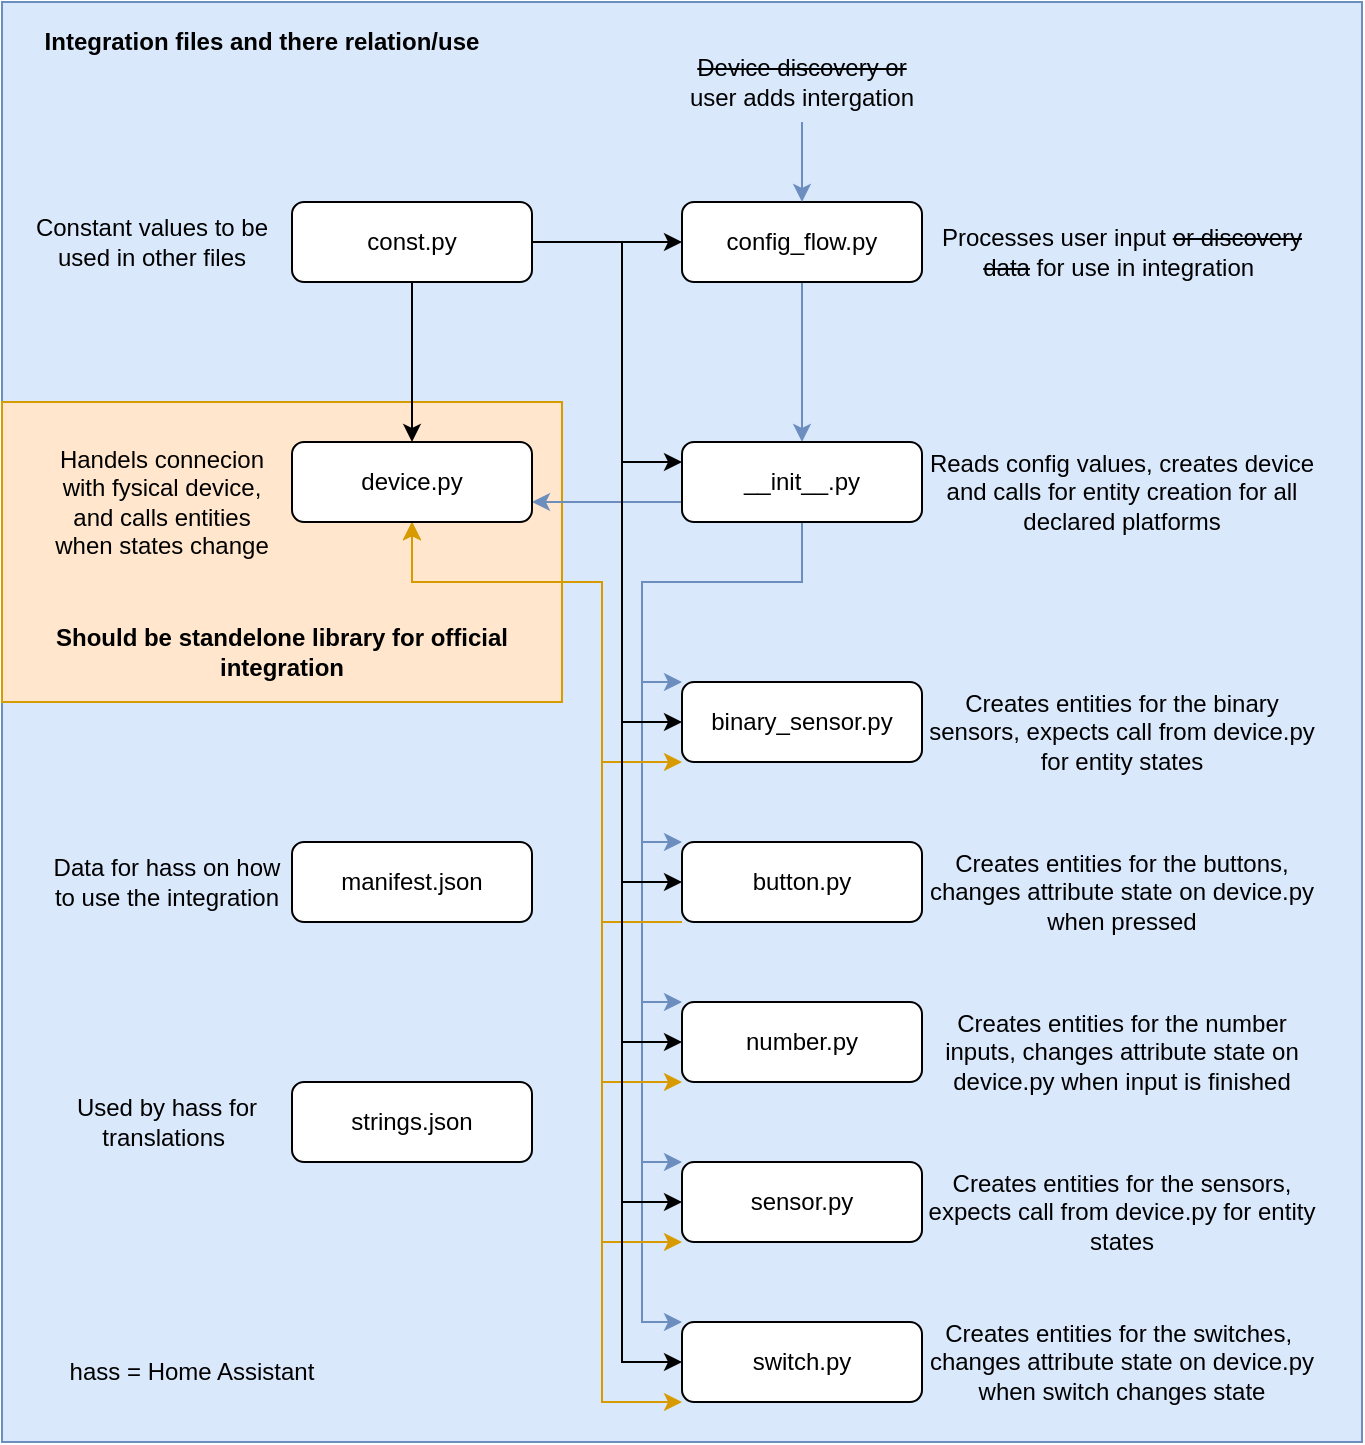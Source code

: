 <mxfile version="20.3.0" type="device"><diagram id="tIL1SpV5ly2wLXct-wZl" name="file_structure"><mxGraphModel dx="1422" dy="865" grid="1" gridSize="10" guides="1" tooltips="1" connect="1" arrows="1" fold="1" page="1" pageScale="1" pageWidth="827" pageHeight="1169" math="0" shadow="0"><root><mxCell id="0"/><mxCell id="1" parent="0"/><mxCell id="P0LSZzmEeTNDe6SZqSla-65" value="" style="rounded=0;whiteSpace=wrap;html=1;" parent="1" vertex="1"><mxGeometry x="380" y="360" width="380" height="400" as="geometry"/></mxCell><mxCell id="P0LSZzmEeTNDe6SZqSla-2" value="" style="rounded=0;whiteSpace=wrap;html=1;fillColor=#dae8fc;strokeColor=#6c8ebf;" parent="1" vertex="1"><mxGeometry x="80" y="40" width="680" height="720" as="geometry"/></mxCell><mxCell id="P0LSZzmEeTNDe6SZqSla-1" value="" style="rounded=0;whiteSpace=wrap;html=1;fillColor=#ffe6cc;strokeColor=#d79b00;" parent="1" vertex="1"><mxGeometry x="80" y="240" width="280" height="150" as="geometry"/></mxCell><mxCell id="P0LSZzmEeTNDe6SZqSla-4" style="edgeStyle=orthogonalEdgeStyle;rounded=0;orthogonalLoop=1;jettySize=auto;html=1;exitX=0.5;exitY=1;exitDx=0;exitDy=0;entryX=0.5;entryY=0;entryDx=0;entryDy=0;fillColor=#dae8fc;strokeColor=#6c8ebf;" parent="1" source="P0LSZzmEeTNDe6SZqSla-5" target="P0LSZzmEeTNDe6SZqSla-7" edge="1"><mxGeometry relative="1" as="geometry"/></mxCell><mxCell id="P0LSZzmEeTNDe6SZqSla-5" value="config_flow.py" style="rounded=1;whiteSpace=wrap;html=1;" parent="1" vertex="1"><mxGeometry x="420" y="140" width="120" height="40" as="geometry"/></mxCell><mxCell id="P0LSZzmEeTNDe6SZqSla-6" style="edgeStyle=orthogonalEdgeStyle;rounded=0;orthogonalLoop=1;jettySize=auto;html=1;exitX=0.5;exitY=1;exitDx=0;exitDy=0;fillColor=#dae8fc;strokeColor=#6c8ebf;entryX=0;entryY=0;entryDx=0;entryDy=0;" parent="1" source="P0LSZzmEeTNDe6SZqSla-7" target="P0LSZzmEeTNDe6SZqSla-8" edge="1"><mxGeometry relative="1" as="geometry"><mxPoint x="420" y="380" as="targetPoint"/><Array as="points"><mxPoint x="480" y="330"/><mxPoint x="400" y="330"/><mxPoint x="400" y="380"/><mxPoint x="420" y="380"/></Array></mxGeometry></mxCell><mxCell id="P0LSZzmEeTNDe6SZqSla-64" style="edgeStyle=orthogonalEdgeStyle;rounded=0;orthogonalLoop=1;jettySize=auto;html=1;exitX=0;exitY=0.75;exitDx=0;exitDy=0;entryX=1;entryY=0.75;entryDx=0;entryDy=0;fillColor=#dae8fc;strokeColor=#6c8ebf;" parent="1" source="P0LSZzmEeTNDe6SZqSla-7" target="P0LSZzmEeTNDe6SZqSla-10" edge="1"><mxGeometry relative="1" as="geometry"/></mxCell><mxCell id="P0LSZzmEeTNDe6SZqSla-70" style="edgeStyle=orthogonalEdgeStyle;rounded=0;orthogonalLoop=1;jettySize=auto;html=1;exitX=0.5;exitY=1;exitDx=0;exitDy=0;entryX=0;entryY=0;entryDx=0;entryDy=0;fillColor=#dae8fc;strokeColor=#6c8ebf;" parent="1" source="P0LSZzmEeTNDe6SZqSla-7" target="P0LSZzmEeTNDe6SZqSla-27" edge="1"><mxGeometry relative="1" as="geometry"><Array as="points"><mxPoint x="480" y="330"/><mxPoint x="400" y="330"/><mxPoint x="400" y="460"/></Array></mxGeometry></mxCell><mxCell id="P0LSZzmEeTNDe6SZqSla-71" style="edgeStyle=orthogonalEdgeStyle;rounded=0;orthogonalLoop=1;jettySize=auto;html=1;exitX=0.5;exitY=1;exitDx=0;exitDy=0;entryX=0;entryY=0;entryDx=0;entryDy=0;fillColor=#dae8fc;strokeColor=#6c8ebf;" parent="1" source="P0LSZzmEeTNDe6SZqSla-7" target="P0LSZzmEeTNDe6SZqSla-29" edge="1"><mxGeometry relative="1" as="geometry"><Array as="points"><mxPoint x="480" y="330"/><mxPoint x="400" y="330"/><mxPoint x="400" y="540"/></Array></mxGeometry></mxCell><mxCell id="P0LSZzmEeTNDe6SZqSla-72" style="edgeStyle=orthogonalEdgeStyle;rounded=0;orthogonalLoop=1;jettySize=auto;html=1;exitX=0.5;exitY=1;exitDx=0;exitDy=0;entryX=0;entryY=0;entryDx=0;entryDy=0;fillColor=#dae8fc;strokeColor=#6c8ebf;" parent="1" source="P0LSZzmEeTNDe6SZqSla-7" target="P0LSZzmEeTNDe6SZqSla-30" edge="1"><mxGeometry relative="1" as="geometry"><Array as="points"><mxPoint x="480" y="330"/><mxPoint x="400" y="330"/><mxPoint x="400" y="620"/></Array></mxGeometry></mxCell><mxCell id="P0LSZzmEeTNDe6SZqSla-73" style="edgeStyle=orthogonalEdgeStyle;rounded=0;orthogonalLoop=1;jettySize=auto;html=1;exitX=0.5;exitY=1;exitDx=0;exitDy=0;entryX=0;entryY=0;entryDx=0;entryDy=0;strokeColor=#6c8ebf;fillColor=#dae8fc;" parent="1" source="P0LSZzmEeTNDe6SZqSla-7" target="P0LSZzmEeTNDe6SZqSla-31" edge="1"><mxGeometry relative="1" as="geometry"><Array as="points"><mxPoint x="480" y="330"/><mxPoint x="400" y="330"/><mxPoint x="400" y="700"/></Array></mxGeometry></mxCell><mxCell id="P0LSZzmEeTNDe6SZqSla-7" value="__init__.py" style="rounded=1;whiteSpace=wrap;html=1;" parent="1" vertex="1"><mxGeometry x="420" y="260" width="120" height="40" as="geometry"/></mxCell><mxCell id="P0LSZzmEeTNDe6SZqSla-8" value="binary_sensor.py" style="rounded=1;whiteSpace=wrap;html=1;" parent="1" vertex="1"><mxGeometry x="420" y="380" width="120" height="40" as="geometry"/></mxCell><mxCell id="P0LSZzmEeTNDe6SZqSla-58" style="edgeStyle=orthogonalEdgeStyle;rounded=0;orthogonalLoop=1;jettySize=auto;html=1;exitX=0.5;exitY=1;exitDx=0;exitDy=0;entryX=0;entryY=1;entryDx=0;entryDy=0;fillColor=#ffe6cc;strokeColor=#d79b00;" parent="1" source="P0LSZzmEeTNDe6SZqSla-10" target="P0LSZzmEeTNDe6SZqSla-8" edge="1"><mxGeometry relative="1" as="geometry"><Array as="points"><mxPoint x="285" y="330"/><mxPoint x="380" y="330"/><mxPoint x="380" y="420"/></Array></mxGeometry></mxCell><mxCell id="P0LSZzmEeTNDe6SZqSla-59" style="edgeStyle=orthogonalEdgeStyle;rounded=0;orthogonalLoop=1;jettySize=auto;html=1;exitX=0.5;exitY=1;exitDx=0;exitDy=0;entryX=0;entryY=1;entryDx=0;entryDy=0;fillColor=#ffe6cc;strokeColor=#d79b00;startArrow=classic;startFill=1;endArrow=none;endFill=0;" parent="1" source="P0LSZzmEeTNDe6SZqSla-10" target="P0LSZzmEeTNDe6SZqSla-27" edge="1"><mxGeometry relative="1" as="geometry"><Array as="points"><mxPoint x="285" y="330"/><mxPoint x="380" y="330"/><mxPoint x="380" y="500"/></Array></mxGeometry></mxCell><mxCell id="P0LSZzmEeTNDe6SZqSla-60" style="edgeStyle=orthogonalEdgeStyle;rounded=0;orthogonalLoop=1;jettySize=auto;html=1;exitX=0.5;exitY=1;exitDx=0;exitDy=0;entryX=0;entryY=1;entryDx=0;entryDy=0;fillColor=#ffe6cc;strokeColor=#d79b00;startArrow=classic;startFill=1;endArrow=classic;endFill=1;" parent="1" source="P0LSZzmEeTNDe6SZqSla-10" target="P0LSZzmEeTNDe6SZqSla-29" edge="1"><mxGeometry relative="1" as="geometry"><Array as="points"><mxPoint x="285" y="330"/><mxPoint x="380" y="330"/><mxPoint x="380" y="580"/></Array></mxGeometry></mxCell><mxCell id="P0LSZzmEeTNDe6SZqSla-61" style="edgeStyle=orthogonalEdgeStyle;rounded=0;orthogonalLoop=1;jettySize=auto;html=1;exitX=0.5;exitY=1;exitDx=0;exitDy=0;entryX=0;entryY=1;entryDx=0;entryDy=0;fillColor=#ffe6cc;strokeColor=#d79b00;" parent="1" source="P0LSZzmEeTNDe6SZqSla-10" target="P0LSZzmEeTNDe6SZqSla-30" edge="1"><mxGeometry relative="1" as="geometry"><Array as="points"><mxPoint x="285" y="330"/><mxPoint x="380" y="330"/><mxPoint x="380" y="660"/></Array></mxGeometry></mxCell><mxCell id="P0LSZzmEeTNDe6SZqSla-62" style="edgeStyle=orthogonalEdgeStyle;rounded=0;orthogonalLoop=1;jettySize=auto;html=1;exitX=0.5;exitY=1;exitDx=0;exitDy=0;entryX=0;entryY=1;entryDx=0;entryDy=0;fillColor=#ffe6cc;strokeColor=#d79b00;startArrow=classic;startFill=1;" parent="1" source="P0LSZzmEeTNDe6SZqSla-10" target="P0LSZzmEeTNDe6SZqSla-31" edge="1"><mxGeometry relative="1" as="geometry"><Array as="points"><mxPoint x="285" y="330"/><mxPoint x="380" y="330"/><mxPoint x="380" y="740"/></Array></mxGeometry></mxCell><mxCell id="P0LSZzmEeTNDe6SZqSla-10" value="device.py" style="rounded=1;whiteSpace=wrap;html=1;" parent="1" vertex="1"><mxGeometry x="225" y="260" width="120" height="40" as="geometry"/></mxCell><mxCell id="P0LSZzmEeTNDe6SZqSla-11" value="manifest.json" style="rounded=1;whiteSpace=wrap;html=1;" parent="1" vertex="1"><mxGeometry x="225" y="460" width="120" height="40" as="geometry"/></mxCell><mxCell id="P0LSZzmEeTNDe6SZqSla-12" style="edgeStyle=orthogonalEdgeStyle;rounded=0;orthogonalLoop=1;jettySize=auto;html=1;exitX=0.5;exitY=1;exitDx=0;exitDy=0;entryX=0.5;entryY=0;entryDx=0;entryDy=0;fillColor=#dae8fc;strokeColor=#6c8ebf;" parent="1" source="P0LSZzmEeTNDe6SZqSla-13" target="P0LSZzmEeTNDe6SZqSla-5" edge="1"><mxGeometry relative="1" as="geometry"/></mxCell><mxCell id="P0LSZzmEeTNDe6SZqSla-13" value="&lt;strike&gt;Device discovery or&lt;/strike&gt; user adds intergation" style="text;html=1;strokeColor=none;fillColor=none;align=center;verticalAlign=middle;whiteSpace=wrap;rounded=0;" parent="1" vertex="1"><mxGeometry x="420" y="60" width="120" height="40" as="geometry"/></mxCell><mxCell id="P0LSZzmEeTNDe6SZqSla-14" value="Processes user input &lt;strike&gt;or discovery data&lt;/strike&gt; for use in integration&amp;nbsp;" style="text;html=1;strokeColor=none;fillColor=none;align=center;verticalAlign=middle;whiteSpace=wrap;rounded=0;" parent="1" vertex="1"><mxGeometry x="540" y="140" width="200" height="50" as="geometry"/></mxCell><mxCell id="P0LSZzmEeTNDe6SZqSla-15" value="Reads config values, creates device and calls for entity creation for all declared platforms" style="text;html=1;strokeColor=none;fillColor=none;align=center;verticalAlign=middle;whiteSpace=wrap;rounded=0;" parent="1" vertex="1"><mxGeometry x="540" y="260" width="200" height="50" as="geometry"/></mxCell><mxCell id="P0LSZzmEeTNDe6SZqSla-45" style="edgeStyle=orthogonalEdgeStyle;rounded=0;orthogonalLoop=1;jettySize=auto;html=1;exitX=1;exitY=0.5;exitDx=0;exitDy=0;entryX=0;entryY=0.5;entryDx=0;entryDy=0;" parent="1" source="P0LSZzmEeTNDe6SZqSla-20" target="P0LSZzmEeTNDe6SZqSla-30" edge="1"><mxGeometry relative="1" as="geometry"><Array as="points"><mxPoint x="390" y="160"/><mxPoint x="390" y="640"/></Array></mxGeometry></mxCell><mxCell id="P0LSZzmEeTNDe6SZqSla-49" style="edgeStyle=orthogonalEdgeStyle;rounded=0;orthogonalLoop=1;jettySize=auto;html=1;exitX=1;exitY=0.5;exitDx=0;exitDy=0;entryX=0;entryY=0.5;entryDx=0;entryDy=0;" parent="1" source="P0LSZzmEeTNDe6SZqSla-20" target="P0LSZzmEeTNDe6SZqSla-8" edge="1"><mxGeometry relative="1" as="geometry"><Array as="points"><mxPoint x="390" y="160"/><mxPoint x="390" y="400"/></Array></mxGeometry></mxCell><mxCell id="P0LSZzmEeTNDe6SZqSla-50" style="edgeStyle=orthogonalEdgeStyle;rounded=0;orthogonalLoop=1;jettySize=auto;html=1;exitX=1;exitY=0.5;exitDx=0;exitDy=0;entryX=0;entryY=0.5;entryDx=0;entryDy=0;" parent="1" source="P0LSZzmEeTNDe6SZqSla-20" target="P0LSZzmEeTNDe6SZqSla-27" edge="1"><mxGeometry relative="1" as="geometry"><Array as="points"><mxPoint x="390" y="160"/><mxPoint x="390" y="480"/></Array></mxGeometry></mxCell><mxCell id="P0LSZzmEeTNDe6SZqSla-51" style="edgeStyle=orthogonalEdgeStyle;rounded=0;orthogonalLoop=1;jettySize=auto;html=1;exitX=1;exitY=0.5;exitDx=0;exitDy=0;entryX=0;entryY=0.5;entryDx=0;entryDy=0;" parent="1" source="P0LSZzmEeTNDe6SZqSla-20" target="P0LSZzmEeTNDe6SZqSla-29" edge="1"><mxGeometry relative="1" as="geometry"><Array as="points"><mxPoint x="390" y="160"/><mxPoint x="390" y="560"/></Array></mxGeometry></mxCell><mxCell id="P0LSZzmEeTNDe6SZqSla-52" style="edgeStyle=orthogonalEdgeStyle;rounded=0;orthogonalLoop=1;jettySize=auto;html=1;exitX=1;exitY=0.5;exitDx=0;exitDy=0;entryX=0;entryY=0.5;entryDx=0;entryDy=0;" parent="1" source="P0LSZzmEeTNDe6SZqSla-20" target="P0LSZzmEeTNDe6SZqSla-31" edge="1"><mxGeometry relative="1" as="geometry"><Array as="points"><mxPoint x="390" y="160"/><mxPoint x="390" y="720"/></Array></mxGeometry></mxCell><mxCell id="P0LSZzmEeTNDe6SZqSla-53" style="edgeStyle=orthogonalEdgeStyle;rounded=0;orthogonalLoop=1;jettySize=auto;html=1;exitX=1;exitY=0.5;exitDx=0;exitDy=0;entryX=0;entryY=0.25;entryDx=0;entryDy=0;" parent="1" source="P0LSZzmEeTNDe6SZqSla-20" target="P0LSZzmEeTNDe6SZqSla-7" edge="1"><mxGeometry relative="1" as="geometry"><Array as="points"><mxPoint x="390" y="160"/><mxPoint x="390" y="270"/></Array></mxGeometry></mxCell><mxCell id="P0LSZzmEeTNDe6SZqSla-54" style="edgeStyle=orthogonalEdgeStyle;rounded=0;orthogonalLoop=1;jettySize=auto;html=1;exitX=1;exitY=0.5;exitDx=0;exitDy=0;entryX=0;entryY=0.5;entryDx=0;entryDy=0;" parent="1" source="P0LSZzmEeTNDe6SZqSla-20" target="P0LSZzmEeTNDe6SZqSla-5" edge="1"><mxGeometry relative="1" as="geometry"/></mxCell><mxCell id="P0LSZzmEeTNDe6SZqSla-57" style="edgeStyle=orthogonalEdgeStyle;rounded=0;orthogonalLoop=1;jettySize=auto;html=1;exitX=0.5;exitY=1;exitDx=0;exitDy=0;entryX=0.5;entryY=0;entryDx=0;entryDy=0;" parent="1" source="P0LSZzmEeTNDe6SZqSla-20" target="P0LSZzmEeTNDe6SZqSla-10" edge="1"><mxGeometry relative="1" as="geometry"/></mxCell><mxCell id="P0LSZzmEeTNDe6SZqSla-20" value="const.py" style="rounded=1;whiteSpace=wrap;html=1;" parent="1" vertex="1"><mxGeometry x="225" y="140" width="120" height="40" as="geometry"/></mxCell><mxCell id="P0LSZzmEeTNDe6SZqSla-21" value="Creates entities for the binary sensors, expects call from device.py for entity states" style="text;html=1;strokeColor=none;fillColor=none;align=center;verticalAlign=middle;whiteSpace=wrap;rounded=0;" parent="1" vertex="1"><mxGeometry x="540" y="380" width="200" height="50" as="geometry"/></mxCell><mxCell id="P0LSZzmEeTNDe6SZqSla-22" value="Handels connecion with fysical device, and calls entities when states change" style="text;html=1;strokeColor=none;fillColor=none;align=center;verticalAlign=middle;whiteSpace=wrap;rounded=0;" parent="1" vertex="1"><mxGeometry x="100" y="250" width="120" height="80" as="geometry"/></mxCell><mxCell id="P0LSZzmEeTNDe6SZqSla-23" value="Constant values to be used in other files" style="text;html=1;strokeColor=none;fillColor=none;align=center;verticalAlign=middle;whiteSpace=wrap;rounded=0;" parent="1" vertex="1"><mxGeometry x="95" y="140" width="120" height="40" as="geometry"/></mxCell><mxCell id="P0LSZzmEeTNDe6SZqSla-24" value="Data for hass on how to use the integration" style="text;html=1;strokeColor=none;fillColor=none;align=center;verticalAlign=middle;whiteSpace=wrap;rounded=0;" parent="1" vertex="1"><mxGeometry x="100" y="460" width="125" height="40" as="geometry"/></mxCell><mxCell id="P0LSZzmEeTNDe6SZqSla-25" value="&lt;b&gt;Should be standelone library for official integration&lt;/b&gt;" style="text;html=1;strokeColor=none;fillColor=none;align=center;verticalAlign=middle;whiteSpace=wrap;rounded=0;" parent="1" vertex="1"><mxGeometry x="80" y="350" width="280" height="30" as="geometry"/></mxCell><mxCell id="P0LSZzmEeTNDe6SZqSla-26" value="Integration files and there relation/use" style="text;html=1;strokeColor=none;fillColor=none;align=center;verticalAlign=middle;whiteSpace=wrap;rounded=0;fontStyle=1" parent="1" vertex="1"><mxGeometry x="80" y="40" width="260" height="40" as="geometry"/></mxCell><mxCell id="P0LSZzmEeTNDe6SZqSla-27" value="button.py" style="rounded=1;whiteSpace=wrap;html=1;" parent="1" vertex="1"><mxGeometry x="420" y="460" width="120" height="40" as="geometry"/></mxCell><mxCell id="P0LSZzmEeTNDe6SZqSla-29" value="number.py" style="rounded=1;whiteSpace=wrap;html=1;" parent="1" vertex="1"><mxGeometry x="420" y="540" width="120" height="40" as="geometry"/></mxCell><mxCell id="P0LSZzmEeTNDe6SZqSla-30" value="sensor.py" style="rounded=1;whiteSpace=wrap;html=1;" parent="1" vertex="1"><mxGeometry x="420" y="620" width="120" height="40" as="geometry"/></mxCell><mxCell id="P0LSZzmEeTNDe6SZqSla-31" value="switch.py" style="rounded=1;whiteSpace=wrap;html=1;" parent="1" vertex="1"><mxGeometry x="420" y="700" width="120" height="40" as="geometry"/></mxCell><mxCell id="P0LSZzmEeTNDe6SZqSla-32" value="Creates entities for the buttons, changes attribute state on device.py when pressed" style="text;html=1;strokeColor=none;fillColor=none;align=center;verticalAlign=middle;whiteSpace=wrap;rounded=0;" parent="1" vertex="1"><mxGeometry x="540" y="460" width="200" height="50" as="geometry"/></mxCell><mxCell id="P0LSZzmEeTNDe6SZqSla-33" value="Creates entities for the number inputs, changes attribute state on device.py when input is finished" style="text;html=1;strokeColor=none;fillColor=none;align=center;verticalAlign=middle;whiteSpace=wrap;rounded=0;" parent="1" vertex="1"><mxGeometry x="540" y="540" width="200" height="50" as="geometry"/></mxCell><mxCell id="P0LSZzmEeTNDe6SZqSla-34" value="Creates entities for the sensors, expects call from device.py for entity states" style="text;html=1;strokeColor=none;fillColor=none;align=center;verticalAlign=middle;whiteSpace=wrap;rounded=0;" parent="1" vertex="1"><mxGeometry x="540" y="620" width="200" height="50" as="geometry"/></mxCell><mxCell id="P0LSZzmEeTNDe6SZqSla-35" value="Creates entities for the switches,&amp;nbsp; changes attribute state on device.py when switch changes state" style="text;html=1;strokeColor=none;fillColor=none;align=center;verticalAlign=middle;whiteSpace=wrap;rounded=0;" parent="1" vertex="1"><mxGeometry x="540" y="695" width="200" height="50" as="geometry"/></mxCell><mxCell id="P0LSZzmEeTNDe6SZqSla-46" value="strings.json" style="rounded=1;whiteSpace=wrap;html=1;" parent="1" vertex="1"><mxGeometry x="225" y="580" width="120" height="40" as="geometry"/></mxCell><mxCell id="P0LSZzmEeTNDe6SZqSla-47" value="Used by hass for translations&amp;nbsp;" style="text;html=1;strokeColor=none;fillColor=none;align=center;verticalAlign=middle;whiteSpace=wrap;rounded=0;" parent="1" vertex="1"><mxGeometry x="100" y="580" width="125" height="40" as="geometry"/></mxCell><mxCell id="P0LSZzmEeTNDe6SZqSla-48" value="hass = Home Assistant" style="text;html=1;strokeColor=none;fillColor=none;align=center;verticalAlign=middle;whiteSpace=wrap;rounded=0;" parent="1" vertex="1"><mxGeometry x="100" y="710" width="150" height="30" as="geometry"/></mxCell></root></mxGraphModel></diagram></mxfile>
